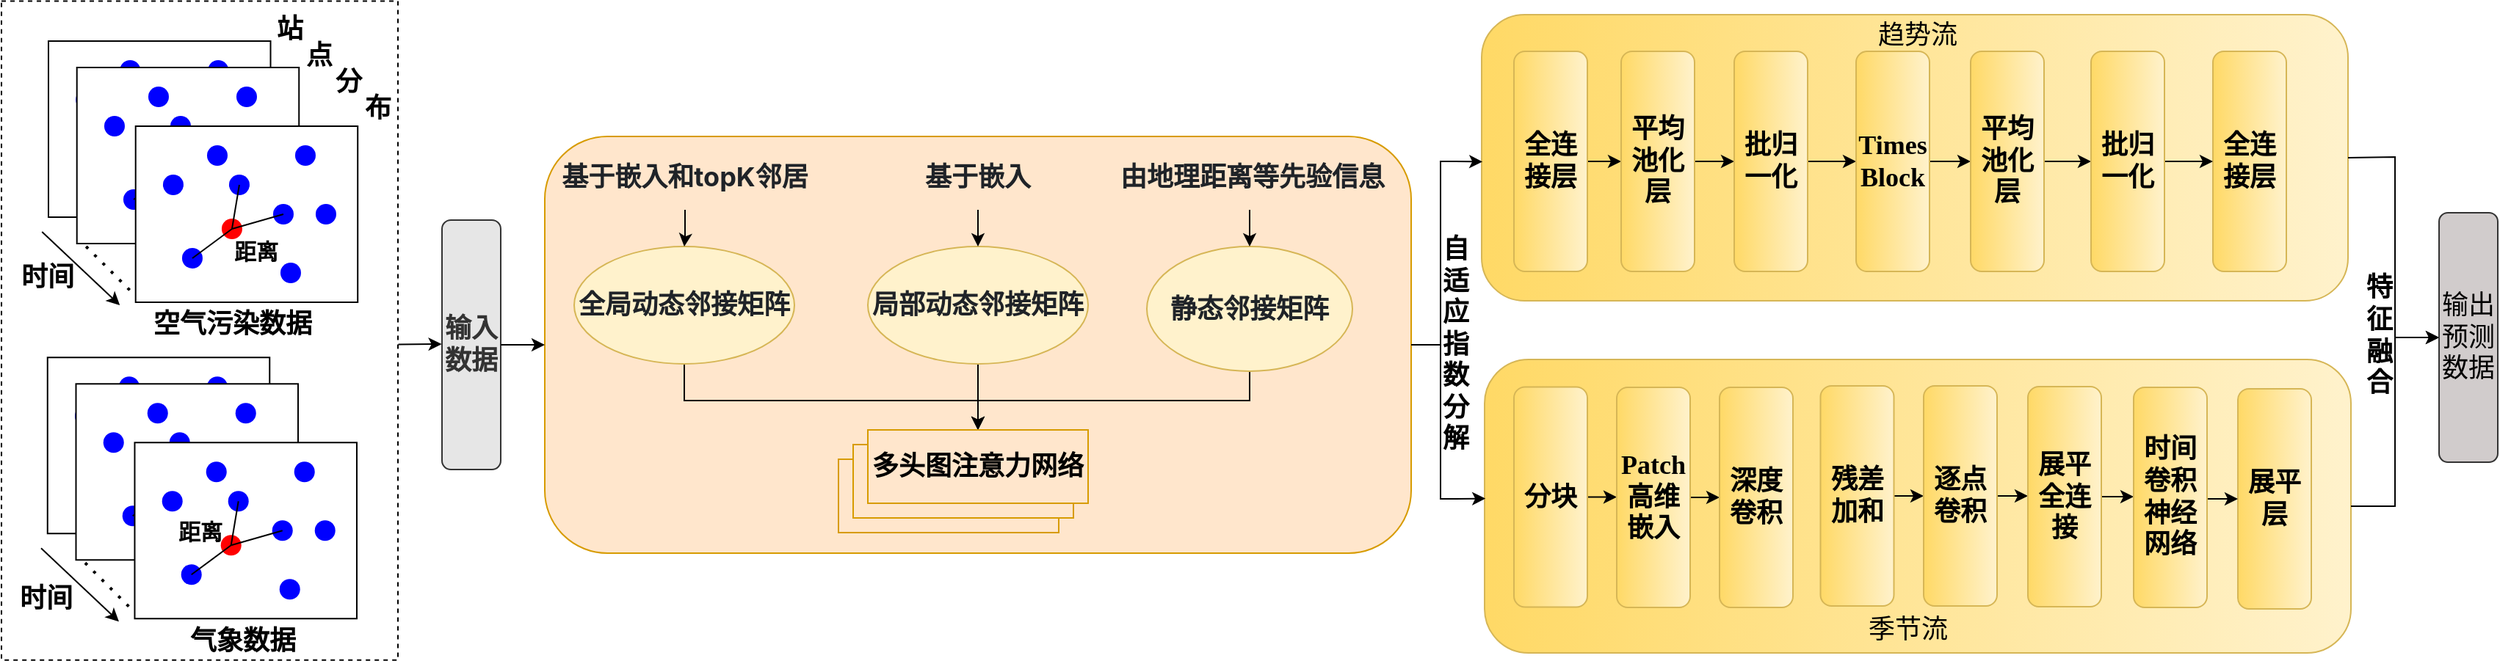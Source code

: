 <mxfile version="28.0.3">
  <diagram name="第 1 页" id="qVhMyJ4GFEuaJN8UUqD1">
    <mxGraphModel dx="1838" dy="1055" grid="1" gridSize="10" guides="1" tooltips="1" connect="1" arrows="1" fold="1" page="1" pageScale="1" pageWidth="827" pageHeight="1169" math="0" shadow="0">
      <root>
        <mxCell id="0" />
        <mxCell id="1" parent="0" />
        <mxCell id="1PzzervLume55XSzth8z-1" value="" style="rounded=0;whiteSpace=wrap;html=1;fillColor=none;dashed=1;" vertex="1" parent="1">
          <mxGeometry x="310" y="150.72" width="270" height="449.1" as="geometry" />
        </mxCell>
        <mxCell id="1PzzervLume55XSzth8z-2" value="" style="rounded=0;whiteSpace=wrap;html=1;" vertex="1" parent="1">
          <mxGeometry x="342" y="178.0" width="151.25" height="120" as="geometry" />
        </mxCell>
        <mxCell id="1PzzervLume55XSzth8z-3" value="" style="shape=waypoint;sketch=0;fillStyle=solid;size=6;pointerEvents=1;points=[];fillColor=none;resizable=0;rotatable=0;perimeter=centerPerimeter;snapToPoint=1;strokeWidth=5;strokeColor=#0000FF;" vertex="1" parent="1">
          <mxGeometry x="357.62" y="208.0" width="20" height="20" as="geometry" />
        </mxCell>
        <mxCell id="1PzzervLume55XSzth8z-4" value="" style="shape=waypoint;sketch=0;fillStyle=solid;size=6;pointerEvents=1;points=[];fillColor=none;resizable=0;rotatable=0;perimeter=centerPerimeter;snapToPoint=1;strokeWidth=5;strokeColor=#0000FF;" vertex="1" parent="1">
          <mxGeometry x="402.62" y="208.0" width="20" height="20" as="geometry" />
        </mxCell>
        <mxCell id="1PzzervLume55XSzth8z-5" value="" style="shape=waypoint;sketch=0;fillStyle=solid;size=6;pointerEvents=1;points=[];fillColor=none;resizable=0;rotatable=0;perimeter=centerPerimeter;snapToPoint=1;strokeWidth=5;strokeColor=#0000FF;" vertex="1" parent="1">
          <mxGeometry x="370.62" y="258" width="20" height="20" as="geometry" />
        </mxCell>
        <mxCell id="1PzzervLume55XSzth8z-6" value="" style="shape=waypoint;sketch=0;fillStyle=solid;size=6;pointerEvents=1;points=[];fillColor=none;resizable=0;rotatable=0;perimeter=centerPerimeter;snapToPoint=1;strokeWidth=5;strokeColor=#0000FF;" vertex="1" parent="1">
          <mxGeometry x="447.62" y="188.0" width="20" height="20" as="geometry" />
        </mxCell>
        <mxCell id="1PzzervLume55XSzth8z-7" value="" style="shape=waypoint;sketch=0;fillStyle=solid;size=6;pointerEvents=1;points=[];fillColor=none;resizable=0;rotatable=0;perimeter=centerPerimeter;snapToPoint=1;strokeWidth=5;strokeColor=#0000FF;" vertex="1" parent="1">
          <mxGeometry x="461.62" y="228.0" width="20" height="20" as="geometry" />
        </mxCell>
        <mxCell id="1PzzervLume55XSzth8z-8" value="" style="shape=waypoint;sketch=0;fillStyle=solid;size=6;pointerEvents=1;points=[];fillColor=none;resizable=0;rotatable=0;perimeter=centerPerimeter;snapToPoint=1;strokeWidth=5;strokeColor=#0000FF;" vertex="1" parent="1">
          <mxGeometry x="437.62" y="268.0" width="20" height="20" as="geometry" />
        </mxCell>
        <mxCell id="1PzzervLume55XSzth8z-9" value="" style="shape=waypoint;sketch=0;fillStyle=solid;size=6;pointerEvents=1;points=[];fillColor=none;resizable=0;rotatable=0;perimeter=centerPerimeter;snapToPoint=1;strokeWidth=5;strokeColor=#0000FF;" vertex="1" parent="1">
          <mxGeometry x="397.62" y="238.0" width="20" height="20" as="geometry" />
        </mxCell>
        <mxCell id="1PzzervLume55XSzth8z-10" value="" style="shape=waypoint;sketch=0;fillStyle=solid;size=6;pointerEvents=1;points=[];fillColor=none;resizable=0;rotatable=0;perimeter=centerPerimeter;snapToPoint=1;strokeWidth=5;strokeColor=#0000FF;" vertex="1" parent="1">
          <mxGeometry x="432.62" y="228.0" width="20" height="20" as="geometry" />
        </mxCell>
        <mxCell id="1PzzervLume55XSzth8z-11" value="" style="shape=waypoint;sketch=0;fillStyle=solid;size=6;pointerEvents=1;points=[];fillColor=none;resizable=0;rotatable=0;perimeter=centerPerimeter;snapToPoint=1;strokeWidth=5;strokeColor=#0000FF;" vertex="1" parent="1">
          <mxGeometry x="387.63" y="188.0" width="20" height="20" as="geometry" />
        </mxCell>
        <mxCell id="1PzzervLume55XSzth8z-12" value="" style="endArrow=none;html=1;rounded=0;" edge="1" parent="1" source="1PzzervLume55XSzth8z-4">
          <mxGeometry width="50" height="50" relative="1" as="geometry">
            <mxPoint x="437.62" y="338.0" as="sourcePoint" />
            <mxPoint x="407.62" y="248.0" as="targetPoint" />
          </mxGeometry>
        </mxCell>
        <mxCell id="1PzzervLume55XSzth8z-13" value="" style="endArrow=none;html=1;rounded=0;exitX=0.687;exitY=0.893;exitDx=0;exitDy=0;exitPerimeter=0;entryX=0.05;entryY=0.767;entryDx=0;entryDy=0;entryPerimeter=0;" edge="1" parent="1" source="1PzzervLume55XSzth8z-9" target="1PzzervLume55XSzth8z-10">
          <mxGeometry width="50" height="50" relative="1" as="geometry">
            <mxPoint x="437.62" y="338.0" as="sourcePoint" />
            <mxPoint x="487.62" y="288.0" as="targetPoint" />
          </mxGeometry>
        </mxCell>
        <mxCell id="1PzzervLume55XSzth8z-14" value="" style="endArrow=none;html=1;rounded=0;entryX=0.27;entryY=0.928;entryDx=0;entryDy=0;entryPerimeter=0;" edge="1" parent="1" source="1PzzervLume55XSzth8z-5" target="1PzzervLume55XSzth8z-9">
          <mxGeometry width="50" height="50" relative="1" as="geometry">
            <mxPoint x="407.62" y="338.0" as="sourcePoint" />
            <mxPoint x="457.62" y="288.0" as="targetPoint" />
          </mxGeometry>
        </mxCell>
        <mxCell id="1PzzervLume55XSzth8z-15" value="" style="rounded=0;whiteSpace=wrap;html=1;" vertex="1" parent="1">
          <mxGeometry x="361.37" y="196.0" width="151.25" height="120" as="geometry" />
        </mxCell>
        <mxCell id="1PzzervLume55XSzth8z-16" value="" style="shape=waypoint;sketch=0;fillStyle=solid;size=6;pointerEvents=1;points=[];fillColor=none;resizable=0;rotatable=0;perimeter=centerPerimeter;snapToPoint=1;strokeWidth=5;strokeColor=#0000FF;" vertex="1" parent="1">
          <mxGeometry x="376.99" y="226.0" width="20" height="20" as="geometry" />
        </mxCell>
        <mxCell id="1PzzervLume55XSzth8z-17" value="" style="shape=waypoint;sketch=0;fillStyle=solid;size=6;pointerEvents=1;points=[];fillColor=none;resizable=0;rotatable=0;perimeter=centerPerimeter;snapToPoint=1;strokeWidth=5;strokeColor=#0000FF;" vertex="1" parent="1">
          <mxGeometry x="421.99" y="226.0" width="20" height="20" as="geometry" />
        </mxCell>
        <mxCell id="1PzzervLume55XSzth8z-18" value="" style="shape=waypoint;sketch=0;fillStyle=solid;size=6;pointerEvents=1;points=[];fillColor=none;resizable=0;rotatable=0;perimeter=centerPerimeter;snapToPoint=1;strokeWidth=5;strokeColor=#0000FF;" vertex="1" parent="1">
          <mxGeometry x="389.99" y="276.0" width="20" height="20" as="geometry" />
        </mxCell>
        <mxCell id="1PzzervLume55XSzth8z-19" value="" style="shape=waypoint;sketch=0;fillStyle=solid;size=6;pointerEvents=1;points=[];fillColor=none;resizable=0;rotatable=0;perimeter=centerPerimeter;snapToPoint=1;strokeWidth=5;strokeColor=#0000FF;" vertex="1" parent="1">
          <mxGeometry x="466.99" y="206.0" width="20" height="20" as="geometry" />
        </mxCell>
        <mxCell id="1PzzervLume55XSzth8z-20" value="" style="shape=waypoint;sketch=0;fillStyle=solid;size=6;pointerEvents=1;points=[];fillColor=none;resizable=0;rotatable=0;perimeter=centerPerimeter;snapToPoint=1;strokeWidth=5;strokeColor=#0000FF;" vertex="1" parent="1">
          <mxGeometry x="480.99" y="246.0" width="20" height="20" as="geometry" />
        </mxCell>
        <mxCell id="1PzzervLume55XSzth8z-21" value="" style="shape=waypoint;sketch=0;fillStyle=solid;size=6;pointerEvents=1;points=[];fillColor=none;resizable=0;rotatable=0;perimeter=centerPerimeter;snapToPoint=1;strokeWidth=5;strokeColor=#0000FF;" vertex="1" parent="1">
          <mxGeometry x="456.99" y="286.0" width="20" height="20" as="geometry" />
        </mxCell>
        <mxCell id="1PzzervLume55XSzth8z-22" value="" style="shape=waypoint;sketch=0;fillStyle=solid;size=6;pointerEvents=1;points=[];fillColor=none;resizable=0;rotatable=0;perimeter=centerPerimeter;snapToPoint=1;strokeWidth=5;strokeColor=#0000FF;" vertex="1" parent="1">
          <mxGeometry x="416.99" y="256" width="20" height="20" as="geometry" />
        </mxCell>
        <mxCell id="1PzzervLume55XSzth8z-23" value="" style="shape=waypoint;sketch=0;fillStyle=solid;size=6;pointerEvents=1;points=[];fillColor=none;resizable=0;rotatable=0;perimeter=centerPerimeter;snapToPoint=1;strokeWidth=5;strokeColor=#0000FF;" vertex="1" parent="1">
          <mxGeometry x="451.99" y="246.0" width="20" height="20" as="geometry" />
        </mxCell>
        <mxCell id="1PzzervLume55XSzth8z-24" value="" style="shape=waypoint;sketch=0;fillStyle=solid;size=6;pointerEvents=1;points=[];fillColor=none;resizable=0;rotatable=0;perimeter=centerPerimeter;snapToPoint=1;strokeWidth=5;strokeColor=#0000FF;" vertex="1" parent="1">
          <mxGeometry x="407" y="206.0" width="20" height="20" as="geometry" />
        </mxCell>
        <mxCell id="1PzzervLume55XSzth8z-25" value="" style="endArrow=none;html=1;rounded=0;" edge="1" parent="1" source="1PzzervLume55XSzth8z-17">
          <mxGeometry width="50" height="50" relative="1" as="geometry">
            <mxPoint x="456.99" y="356.0" as="sourcePoint" />
            <mxPoint x="426.99" y="266.0" as="targetPoint" />
          </mxGeometry>
        </mxCell>
        <mxCell id="1PzzervLume55XSzth8z-26" value="" style="endArrow=none;html=1;rounded=0;exitX=0.687;exitY=0.893;exitDx=0;exitDy=0;exitPerimeter=0;entryX=0.05;entryY=0.767;entryDx=0;entryDy=0;entryPerimeter=0;" edge="1" parent="1" source="1PzzervLume55XSzth8z-22" target="1PzzervLume55XSzth8z-23">
          <mxGeometry width="50" height="50" relative="1" as="geometry">
            <mxPoint x="456.99" y="356.0" as="sourcePoint" />
            <mxPoint x="506.99" y="306.0" as="targetPoint" />
          </mxGeometry>
        </mxCell>
        <mxCell id="1PzzervLume55XSzth8z-27" value="" style="endArrow=none;html=1;rounded=0;entryX=0.27;entryY=0.928;entryDx=0;entryDy=0;entryPerimeter=0;" edge="1" parent="1" source="1PzzervLume55XSzth8z-18" target="1PzzervLume55XSzth8z-22">
          <mxGeometry width="50" height="50" relative="1" as="geometry">
            <mxPoint x="426.99" y="356.0" as="sourcePoint" />
            <mxPoint x="476.99" y="306.0" as="targetPoint" />
          </mxGeometry>
        </mxCell>
        <mxCell id="1PzzervLume55XSzth8z-28" value="" style="rounded=0;whiteSpace=wrap;html=1;" vertex="1" parent="1">
          <mxGeometry x="401.36" y="236.0" width="151.25" height="120" as="geometry" />
        </mxCell>
        <mxCell id="1PzzervLume55XSzth8z-29" value="" style="shape=waypoint;sketch=0;fillStyle=solid;size=6;pointerEvents=1;points=[];fillColor=none;resizable=0;rotatable=0;perimeter=centerPerimeter;snapToPoint=1;strokeWidth=5;strokeColor=#0000FF;" vertex="1" parent="1">
          <mxGeometry x="416.98" y="266.0" width="20" height="20" as="geometry" />
        </mxCell>
        <mxCell id="1PzzervLume55XSzth8z-30" value="" style="shape=waypoint;sketch=0;fillStyle=solid;size=6;pointerEvents=1;points=[];fillColor=none;resizable=0;rotatable=0;perimeter=centerPerimeter;snapToPoint=1;strokeWidth=5;strokeColor=#0000FF;" vertex="1" parent="1">
          <mxGeometry x="461.98" y="266.0" width="20" height="20" as="geometry" />
        </mxCell>
        <mxCell id="1PzzervLume55XSzth8z-31" value="" style="shape=waypoint;sketch=0;fillStyle=solid;size=6;pointerEvents=1;points=[];fillColor=none;resizable=0;rotatable=0;perimeter=centerPerimeter;snapToPoint=1;strokeWidth=5;strokeColor=#0000FF;" vertex="1" parent="1">
          <mxGeometry x="429.98" y="316.0" width="20" height="20" as="geometry" />
        </mxCell>
        <mxCell id="1PzzervLume55XSzth8z-32" value="" style="shape=waypoint;sketch=0;fillStyle=solid;size=6;pointerEvents=1;points=[];fillColor=none;resizable=0;rotatable=0;perimeter=centerPerimeter;snapToPoint=1;strokeWidth=5;strokeColor=#0000FF;" vertex="1" parent="1">
          <mxGeometry x="506.98" y="246.0" width="20" height="20" as="geometry" />
        </mxCell>
        <mxCell id="1PzzervLume55XSzth8z-33" value="" style="shape=waypoint;sketch=0;fillStyle=solid;size=6;pointerEvents=1;points=[];fillColor=none;resizable=0;rotatable=0;perimeter=centerPerimeter;snapToPoint=1;strokeWidth=5;strokeColor=#0000FF;" vertex="1" parent="1">
          <mxGeometry x="520.98" y="286.0" width="20" height="20" as="geometry" />
        </mxCell>
        <mxCell id="1PzzervLume55XSzth8z-34" value="" style="shape=waypoint;sketch=0;fillStyle=solid;size=6;pointerEvents=1;points=[];fillColor=none;resizable=0;rotatable=0;perimeter=centerPerimeter;snapToPoint=1;strokeWidth=5;strokeColor=#0000FF;" vertex="1" parent="1">
          <mxGeometry x="496.98" y="326.0" width="20" height="20" as="geometry" />
        </mxCell>
        <mxCell id="1PzzervLume55XSzth8z-35" value="" style="shape=waypoint;sketch=0;fillStyle=solid;size=6;pointerEvents=1;points=[];fillColor=none;resizable=0;rotatable=0;perimeter=centerPerimeter;snapToPoint=1;strokeWidth=5;strokeColor=#FF0000;" vertex="1" parent="1">
          <mxGeometry x="456.98" y="296.0" width="20" height="20" as="geometry" />
        </mxCell>
        <mxCell id="1PzzervLume55XSzth8z-36" value="" style="shape=waypoint;sketch=0;fillStyle=solid;size=6;pointerEvents=1;points=[];fillColor=none;resizable=0;rotatable=0;perimeter=centerPerimeter;snapToPoint=1;strokeWidth=5;strokeColor=#0000FF;" vertex="1" parent="1">
          <mxGeometry x="491.98" y="286.0" width="20" height="20" as="geometry" />
        </mxCell>
        <mxCell id="1PzzervLume55XSzth8z-37" value="" style="shape=waypoint;sketch=0;fillStyle=solid;size=6;pointerEvents=1;points=[];fillColor=none;resizable=0;rotatable=0;perimeter=centerPerimeter;snapToPoint=1;strokeWidth=5;strokeColor=#0000FF;" vertex="1" parent="1">
          <mxGeometry x="446.99" y="246.0" width="20" height="20" as="geometry" />
        </mxCell>
        <mxCell id="1PzzervLume55XSzth8z-38" value="" style="endArrow=none;html=1;rounded=0;" edge="1" parent="1" source="1PzzervLume55XSzth8z-30">
          <mxGeometry width="50" height="50" relative="1" as="geometry">
            <mxPoint x="496.98" y="396.0" as="sourcePoint" />
            <mxPoint x="466.98" y="306.0" as="targetPoint" />
          </mxGeometry>
        </mxCell>
        <mxCell id="1PzzervLume55XSzth8z-39" value="" style="endArrow=none;html=1;rounded=0;exitX=0.687;exitY=0.893;exitDx=0;exitDy=0;exitPerimeter=0;entryX=0.05;entryY=0.767;entryDx=0;entryDy=0;entryPerimeter=0;" edge="1" parent="1" source="1PzzervLume55XSzth8z-35" target="1PzzervLume55XSzth8z-36">
          <mxGeometry width="50" height="50" relative="1" as="geometry">
            <mxPoint x="496.98" y="396.0" as="sourcePoint" />
            <mxPoint x="546.98" y="346.0" as="targetPoint" />
          </mxGeometry>
        </mxCell>
        <mxCell id="1PzzervLume55XSzth8z-40" value="" style="endArrow=none;html=1;rounded=0;entryX=0.27;entryY=0.928;entryDx=0;entryDy=0;entryPerimeter=0;" edge="1" parent="1" source="1PzzervLume55XSzth8z-31" target="1PzzervLume55XSzth8z-35">
          <mxGeometry width="50" height="50" relative="1" as="geometry">
            <mxPoint x="466.98" y="396.0" as="sourcePoint" />
            <mxPoint x="516.98" y="346.0" as="targetPoint" />
          </mxGeometry>
        </mxCell>
        <mxCell id="1PzzervLume55XSzth8z-41" value="" style="endArrow=classic;html=1;rounded=0;" edge="1" parent="1">
          <mxGeometry width="50" height="50" relative="1" as="geometry">
            <mxPoint x="337.62" y="308.0" as="sourcePoint" />
            <mxPoint x="390.62" y="358.0" as="targetPoint" />
          </mxGeometry>
        </mxCell>
        <mxCell id="1PzzervLume55XSzth8z-42" value="" style="endArrow=none;dashed=1;html=1;dashPattern=1 3;strokeWidth=2;rounded=0;" edge="1" parent="1">
          <mxGeometry width="50" height="50" relative="1" as="geometry">
            <mxPoint x="367.62" y="318.0" as="sourcePoint" />
            <mxPoint x="397.62" y="348.0" as="targetPoint" />
          </mxGeometry>
        </mxCell>
        <mxCell id="1PzzervLume55XSzth8z-43" value="&lt;font style=&quot;font-size: 18px;&quot;&gt;&lt;b&gt;时间&lt;/b&gt;&lt;/font&gt;" style="text;html=1;align=center;verticalAlign=middle;resizable=0;points=[];autosize=1;strokeColor=none;fillColor=none;" vertex="1" parent="1">
          <mxGeometry x="310.62" y="318.72" width="60" height="40" as="geometry" />
        </mxCell>
        <mxCell id="1PzzervLume55XSzth8z-44" value="&lt;font style=&quot;font-size: 15px;&quot;&gt;&lt;b&gt;距离&lt;/b&gt;&lt;/font&gt;" style="text;html=1;align=center;verticalAlign=middle;resizable=0;points=[];autosize=1;strokeColor=none;fillColor=none;" vertex="1" parent="1">
          <mxGeometry x="457.62" y="306.0" width="50" height="30" as="geometry" />
        </mxCell>
        <mxCell id="1PzzervLume55XSzth8z-45" value="&lt;font style=&quot;font-size: 18px;&quot;&gt;&lt;b&gt;空气污染数据&lt;/b&gt;&lt;/font&gt;" style="text;html=1;align=center;verticalAlign=middle;resizable=0;points=[];autosize=1;strokeColor=none;fillColor=none;" vertex="1" parent="1">
          <mxGeometry x="401.98" y="351.0" width="130" height="40" as="geometry" />
        </mxCell>
        <mxCell id="1PzzervLume55XSzth8z-46" value="" style="rounded=0;whiteSpace=wrap;html=1;" vertex="1" parent="1">
          <mxGeometry x="341.38" y="393.63" width="151.25" height="120" as="geometry" />
        </mxCell>
        <mxCell id="1PzzervLume55XSzth8z-47" value="" style="shape=waypoint;sketch=0;fillStyle=solid;size=6;pointerEvents=1;points=[];fillColor=none;resizable=0;rotatable=0;perimeter=centerPerimeter;snapToPoint=1;strokeWidth=5;strokeColor=#0000FF;" vertex="1" parent="1">
          <mxGeometry x="357" y="423.63" width="20" height="20" as="geometry" />
        </mxCell>
        <mxCell id="1PzzervLume55XSzth8z-48" value="" style="shape=waypoint;sketch=0;fillStyle=solid;size=6;pointerEvents=1;points=[];fillColor=none;resizable=0;rotatable=0;perimeter=centerPerimeter;snapToPoint=1;strokeWidth=5;strokeColor=#0000FF;" vertex="1" parent="1">
          <mxGeometry x="402" y="423.63" width="20" height="20" as="geometry" />
        </mxCell>
        <mxCell id="1PzzervLume55XSzth8z-49" value="" style="shape=waypoint;sketch=0;fillStyle=solid;size=6;pointerEvents=1;points=[];fillColor=none;resizable=0;rotatable=0;perimeter=centerPerimeter;snapToPoint=1;strokeWidth=5;strokeColor=#0000FF;" vertex="1" parent="1">
          <mxGeometry x="370" y="473.63" width="20" height="20" as="geometry" />
        </mxCell>
        <mxCell id="1PzzervLume55XSzth8z-50" value="" style="shape=waypoint;sketch=0;fillStyle=solid;size=6;pointerEvents=1;points=[];fillColor=none;resizable=0;rotatable=0;perimeter=centerPerimeter;snapToPoint=1;strokeWidth=5;strokeColor=#0000FF;" vertex="1" parent="1">
          <mxGeometry x="447" y="403.63" width="20" height="20" as="geometry" />
        </mxCell>
        <mxCell id="1PzzervLume55XSzth8z-51" value="" style="shape=waypoint;sketch=0;fillStyle=solid;size=6;pointerEvents=1;points=[];fillColor=none;resizable=0;rotatable=0;perimeter=centerPerimeter;snapToPoint=1;strokeWidth=5;strokeColor=#0000FF;" vertex="1" parent="1">
          <mxGeometry x="461" y="443.63" width="20" height="20" as="geometry" />
        </mxCell>
        <mxCell id="1PzzervLume55XSzth8z-52" value="" style="shape=waypoint;sketch=0;fillStyle=solid;size=6;pointerEvents=1;points=[];fillColor=none;resizable=0;rotatable=0;perimeter=centerPerimeter;snapToPoint=1;strokeWidth=5;strokeColor=#0000FF;" vertex="1" parent="1">
          <mxGeometry x="437" y="483.63" width="20" height="20" as="geometry" />
        </mxCell>
        <mxCell id="1PzzervLume55XSzth8z-53" value="" style="shape=waypoint;sketch=0;fillStyle=solid;size=6;pointerEvents=1;points=[];fillColor=none;resizable=0;rotatable=0;perimeter=centerPerimeter;snapToPoint=1;strokeWidth=5;strokeColor=#0000FF;" vertex="1" parent="1">
          <mxGeometry x="397" y="453.63" width="20" height="20" as="geometry" />
        </mxCell>
        <mxCell id="1PzzervLume55XSzth8z-54" value="" style="shape=waypoint;sketch=0;fillStyle=solid;size=6;pointerEvents=1;points=[];fillColor=none;resizable=0;rotatable=0;perimeter=centerPerimeter;snapToPoint=1;strokeWidth=5;strokeColor=#0000FF;" vertex="1" parent="1">
          <mxGeometry x="432" y="443.63" width="20" height="20" as="geometry" />
        </mxCell>
        <mxCell id="1PzzervLume55XSzth8z-55" value="" style="shape=waypoint;sketch=0;fillStyle=solid;size=6;pointerEvents=1;points=[];fillColor=none;resizable=0;rotatable=0;perimeter=centerPerimeter;snapToPoint=1;strokeWidth=5;strokeColor=#0000FF;" vertex="1" parent="1">
          <mxGeometry x="387.01" y="403.63" width="20" height="20" as="geometry" />
        </mxCell>
        <mxCell id="1PzzervLume55XSzth8z-56" value="" style="endArrow=none;html=1;rounded=0;" edge="1" parent="1" source="1PzzervLume55XSzth8z-48">
          <mxGeometry width="50" height="50" relative="1" as="geometry">
            <mxPoint x="437" y="553.63" as="sourcePoint" />
            <mxPoint x="407" y="463.63" as="targetPoint" />
          </mxGeometry>
        </mxCell>
        <mxCell id="1PzzervLume55XSzth8z-57" value="" style="endArrow=none;html=1;rounded=0;exitX=0.687;exitY=0.893;exitDx=0;exitDy=0;exitPerimeter=0;entryX=0.05;entryY=0.767;entryDx=0;entryDy=0;entryPerimeter=0;" edge="1" parent="1" source="1PzzervLume55XSzth8z-53" target="1PzzervLume55XSzth8z-54">
          <mxGeometry width="50" height="50" relative="1" as="geometry">
            <mxPoint x="437" y="553.63" as="sourcePoint" />
            <mxPoint x="487" y="503.63" as="targetPoint" />
          </mxGeometry>
        </mxCell>
        <mxCell id="1PzzervLume55XSzth8z-58" value="" style="endArrow=none;html=1;rounded=0;entryX=0.27;entryY=0.928;entryDx=0;entryDy=0;entryPerimeter=0;" edge="1" parent="1" source="1PzzervLume55XSzth8z-49" target="1PzzervLume55XSzth8z-53">
          <mxGeometry width="50" height="50" relative="1" as="geometry">
            <mxPoint x="407" y="553.63" as="sourcePoint" />
            <mxPoint x="457" y="503.63" as="targetPoint" />
          </mxGeometry>
        </mxCell>
        <mxCell id="1PzzervLume55XSzth8z-59" value="" style="rounded=0;whiteSpace=wrap;html=1;" vertex="1" parent="1">
          <mxGeometry x="360.75" y="411.63" width="151.25" height="120" as="geometry" />
        </mxCell>
        <mxCell id="1PzzervLume55XSzth8z-60" value="" style="shape=waypoint;sketch=0;fillStyle=solid;size=6;pointerEvents=1;points=[];fillColor=none;resizable=0;rotatable=0;perimeter=centerPerimeter;snapToPoint=1;strokeWidth=5;strokeColor=#0000FF;" vertex="1" parent="1">
          <mxGeometry x="376.37" y="441.63" width="20" height="20" as="geometry" />
        </mxCell>
        <mxCell id="1PzzervLume55XSzth8z-61" value="" style="shape=waypoint;sketch=0;fillStyle=solid;size=6;pointerEvents=1;points=[];fillColor=none;resizable=0;rotatable=0;perimeter=centerPerimeter;snapToPoint=1;strokeWidth=5;strokeColor=#0000FF;" vertex="1" parent="1">
          <mxGeometry x="421.37" y="441.63" width="20" height="20" as="geometry" />
        </mxCell>
        <mxCell id="1PzzervLume55XSzth8z-62" value="" style="shape=waypoint;sketch=0;fillStyle=solid;size=6;pointerEvents=1;points=[];fillColor=none;resizable=0;rotatable=0;perimeter=centerPerimeter;snapToPoint=1;strokeWidth=5;strokeColor=#0000FF;" vertex="1" parent="1">
          <mxGeometry x="389.37" y="491.63" width="20" height="20" as="geometry" />
        </mxCell>
        <mxCell id="1PzzervLume55XSzth8z-63" value="" style="shape=waypoint;sketch=0;fillStyle=solid;size=6;pointerEvents=1;points=[];fillColor=none;resizable=0;rotatable=0;perimeter=centerPerimeter;snapToPoint=1;strokeWidth=5;strokeColor=#0000FF;" vertex="1" parent="1">
          <mxGeometry x="466.37" y="421.63" width="20" height="20" as="geometry" />
        </mxCell>
        <mxCell id="1PzzervLume55XSzth8z-64" value="" style="shape=waypoint;sketch=0;fillStyle=solid;size=6;pointerEvents=1;points=[];fillColor=none;resizable=0;rotatable=0;perimeter=centerPerimeter;snapToPoint=1;strokeWidth=5;strokeColor=#0000FF;" vertex="1" parent="1">
          <mxGeometry x="480.37" y="461.63" width="20" height="20" as="geometry" />
        </mxCell>
        <mxCell id="1PzzervLume55XSzth8z-65" value="" style="shape=waypoint;sketch=0;fillStyle=solid;size=6;pointerEvents=1;points=[];fillColor=none;resizable=0;rotatable=0;perimeter=centerPerimeter;snapToPoint=1;strokeWidth=5;strokeColor=#0000FF;" vertex="1" parent="1">
          <mxGeometry x="456.37" y="501.63" width="20" height="20" as="geometry" />
        </mxCell>
        <mxCell id="1PzzervLume55XSzth8z-66" value="" style="shape=waypoint;sketch=0;fillStyle=solid;size=6;pointerEvents=1;points=[];fillColor=none;resizable=0;rotatable=0;perimeter=centerPerimeter;snapToPoint=1;strokeWidth=5;strokeColor=#0000FF;" vertex="1" parent="1">
          <mxGeometry x="416.37" y="471.63" width="20" height="20" as="geometry" />
        </mxCell>
        <mxCell id="1PzzervLume55XSzth8z-67" value="" style="shape=waypoint;sketch=0;fillStyle=solid;size=6;pointerEvents=1;points=[];fillColor=none;resizable=0;rotatable=0;perimeter=centerPerimeter;snapToPoint=1;strokeWidth=5;strokeColor=#0000FF;" vertex="1" parent="1">
          <mxGeometry x="451.37" y="461.63" width="20" height="20" as="geometry" />
        </mxCell>
        <mxCell id="1PzzervLume55XSzth8z-68" value="" style="shape=waypoint;sketch=0;fillStyle=solid;size=6;pointerEvents=1;points=[];fillColor=none;resizable=0;rotatable=0;perimeter=centerPerimeter;snapToPoint=1;strokeWidth=5;strokeColor=#0000FF;" vertex="1" parent="1">
          <mxGeometry x="406.38" y="421.63" width="20" height="20" as="geometry" />
        </mxCell>
        <mxCell id="1PzzervLume55XSzth8z-69" value="" style="endArrow=none;html=1;rounded=0;" edge="1" parent="1" source="1PzzervLume55XSzth8z-61">
          <mxGeometry width="50" height="50" relative="1" as="geometry">
            <mxPoint x="456.37" y="571.63" as="sourcePoint" />
            <mxPoint x="426.37" y="481.63" as="targetPoint" />
          </mxGeometry>
        </mxCell>
        <mxCell id="1PzzervLume55XSzth8z-70" value="" style="endArrow=none;html=1;rounded=0;exitX=0.687;exitY=0.893;exitDx=0;exitDy=0;exitPerimeter=0;entryX=0.05;entryY=0.767;entryDx=0;entryDy=0;entryPerimeter=0;" edge="1" parent="1" source="1PzzervLume55XSzth8z-66" target="1PzzervLume55XSzth8z-67">
          <mxGeometry width="50" height="50" relative="1" as="geometry">
            <mxPoint x="456.37" y="571.63" as="sourcePoint" />
            <mxPoint x="506.37" y="521.63" as="targetPoint" />
          </mxGeometry>
        </mxCell>
        <mxCell id="1PzzervLume55XSzth8z-71" value="" style="endArrow=none;html=1;rounded=0;entryX=0.27;entryY=0.928;entryDx=0;entryDy=0;entryPerimeter=0;" edge="1" parent="1" source="1PzzervLume55XSzth8z-62" target="1PzzervLume55XSzth8z-66">
          <mxGeometry width="50" height="50" relative="1" as="geometry">
            <mxPoint x="426.37" y="571.63" as="sourcePoint" />
            <mxPoint x="476.37" y="521.63" as="targetPoint" />
          </mxGeometry>
        </mxCell>
        <mxCell id="1PzzervLume55XSzth8z-72" value="" style="rounded=0;whiteSpace=wrap;html=1;" vertex="1" parent="1">
          <mxGeometry x="400.74" y="451.63" width="151.25" height="120" as="geometry" />
        </mxCell>
        <mxCell id="1PzzervLume55XSzth8z-73" value="" style="shape=waypoint;sketch=0;fillStyle=solid;size=6;pointerEvents=1;points=[];fillColor=none;resizable=0;rotatable=0;perimeter=centerPerimeter;snapToPoint=1;strokeWidth=5;strokeColor=#0000FF;" vertex="1" parent="1">
          <mxGeometry x="416.36" y="481.63" width="20" height="20" as="geometry" />
        </mxCell>
        <mxCell id="1PzzervLume55XSzth8z-74" value="" style="shape=waypoint;sketch=0;fillStyle=solid;size=6;pointerEvents=1;points=[];fillColor=none;resizable=0;rotatable=0;perimeter=centerPerimeter;snapToPoint=1;strokeWidth=5;strokeColor=#0000FF;" vertex="1" parent="1">
          <mxGeometry x="461.36" y="481.63" width="20" height="20" as="geometry" />
        </mxCell>
        <mxCell id="1PzzervLume55XSzth8z-75" value="" style="shape=waypoint;sketch=0;fillStyle=solid;size=6;pointerEvents=1;points=[];fillColor=none;resizable=0;rotatable=0;perimeter=centerPerimeter;snapToPoint=1;strokeWidth=5;strokeColor=#0000FF;" vertex="1" parent="1">
          <mxGeometry x="429.36" y="531.63" width="20" height="20" as="geometry" />
        </mxCell>
        <mxCell id="1PzzervLume55XSzth8z-76" value="" style="shape=waypoint;sketch=0;fillStyle=solid;size=6;pointerEvents=1;points=[];fillColor=none;resizable=0;rotatable=0;perimeter=centerPerimeter;snapToPoint=1;strokeWidth=5;strokeColor=#0000FF;" vertex="1" parent="1">
          <mxGeometry x="506.36" y="461.63" width="20" height="20" as="geometry" />
        </mxCell>
        <mxCell id="1PzzervLume55XSzth8z-77" value="" style="shape=waypoint;sketch=0;fillStyle=solid;size=6;pointerEvents=1;points=[];fillColor=none;resizable=0;rotatable=0;perimeter=centerPerimeter;snapToPoint=1;strokeWidth=5;strokeColor=#0000FF;" vertex="1" parent="1">
          <mxGeometry x="520.36" y="501.63" width="20" height="20" as="geometry" />
        </mxCell>
        <mxCell id="1PzzervLume55XSzth8z-78" value="" style="shape=waypoint;sketch=0;fillStyle=solid;size=6;pointerEvents=1;points=[];fillColor=none;resizable=0;rotatable=0;perimeter=centerPerimeter;snapToPoint=1;strokeWidth=5;strokeColor=#0000FF;" vertex="1" parent="1">
          <mxGeometry x="496.36" y="541.63" width="20" height="20" as="geometry" />
        </mxCell>
        <mxCell id="1PzzervLume55XSzth8z-79" value="" style="shape=waypoint;sketch=0;fillStyle=solid;size=6;pointerEvents=1;points=[];fillColor=none;resizable=0;rotatable=0;perimeter=centerPerimeter;snapToPoint=1;strokeWidth=5;strokeColor=#FF0000;" vertex="1" parent="1">
          <mxGeometry x="456.36" y="511.63" width="20" height="20" as="geometry" />
        </mxCell>
        <mxCell id="1PzzervLume55XSzth8z-80" value="" style="shape=waypoint;sketch=0;fillStyle=solid;size=6;pointerEvents=1;points=[];fillColor=none;resizable=0;rotatable=0;perimeter=centerPerimeter;snapToPoint=1;strokeWidth=5;strokeColor=#0000FF;" vertex="1" parent="1">
          <mxGeometry x="491.36" y="501.63" width="20" height="20" as="geometry" />
        </mxCell>
        <mxCell id="1PzzervLume55XSzth8z-81" value="" style="shape=waypoint;sketch=0;fillStyle=solid;size=6;pointerEvents=1;points=[];fillColor=none;resizable=0;rotatable=0;perimeter=centerPerimeter;snapToPoint=1;strokeWidth=5;strokeColor=#0000FF;" vertex="1" parent="1">
          <mxGeometry x="446.37" y="461.63" width="20" height="20" as="geometry" />
        </mxCell>
        <mxCell id="1PzzervLume55XSzth8z-82" value="" style="endArrow=none;html=1;rounded=0;" edge="1" parent="1" source="1PzzervLume55XSzth8z-74">
          <mxGeometry width="50" height="50" relative="1" as="geometry">
            <mxPoint x="496.36" y="611.63" as="sourcePoint" />
            <mxPoint x="466.36" y="521.63" as="targetPoint" />
          </mxGeometry>
        </mxCell>
        <mxCell id="1PzzervLume55XSzth8z-83" value="" style="endArrow=none;html=1;rounded=0;exitX=0.687;exitY=0.893;exitDx=0;exitDy=0;exitPerimeter=0;entryX=0.05;entryY=0.767;entryDx=0;entryDy=0;entryPerimeter=0;" edge="1" parent="1" source="1PzzervLume55XSzth8z-79" target="1PzzervLume55XSzth8z-80">
          <mxGeometry width="50" height="50" relative="1" as="geometry">
            <mxPoint x="496.36" y="611.63" as="sourcePoint" />
            <mxPoint x="546.36" y="561.63" as="targetPoint" />
          </mxGeometry>
        </mxCell>
        <mxCell id="1PzzervLume55XSzth8z-84" value="" style="endArrow=none;html=1;rounded=0;entryX=0.27;entryY=0.928;entryDx=0;entryDy=0;entryPerimeter=0;" edge="1" parent="1" source="1PzzervLume55XSzth8z-75" target="1PzzervLume55XSzth8z-79">
          <mxGeometry width="50" height="50" relative="1" as="geometry">
            <mxPoint x="466.36" y="611.63" as="sourcePoint" />
            <mxPoint x="516.36" y="561.63" as="targetPoint" />
          </mxGeometry>
        </mxCell>
        <mxCell id="1PzzervLume55XSzth8z-85" value="" style="endArrow=classic;html=1;rounded=0;" edge="1" parent="1">
          <mxGeometry width="50" height="50" relative="1" as="geometry">
            <mxPoint x="337" y="523.63" as="sourcePoint" />
            <mxPoint x="390" y="573.63" as="targetPoint" />
          </mxGeometry>
        </mxCell>
        <mxCell id="1PzzervLume55XSzth8z-86" value="" style="endArrow=none;dashed=1;html=1;dashPattern=1 3;strokeWidth=2;rounded=0;" edge="1" parent="1">
          <mxGeometry width="50" height="50" relative="1" as="geometry">
            <mxPoint x="367" y="533.63" as="sourcePoint" />
            <mxPoint x="397" y="563.63" as="targetPoint" />
          </mxGeometry>
        </mxCell>
        <mxCell id="1PzzervLume55XSzth8z-87" value="&lt;font style=&quot;font-size: 18px;&quot;&gt;&lt;b&gt;时间&lt;/b&gt;&lt;/font&gt;" style="text;html=1;align=center;verticalAlign=middle;resizable=0;points=[];autosize=1;strokeColor=none;fillColor=none;" vertex="1" parent="1">
          <mxGeometry x="310" y="537.63" width="60" height="40" as="geometry" />
        </mxCell>
        <mxCell id="1PzzervLume55XSzth8z-88" value="&lt;font style=&quot;font-size: 15px;&quot;&gt;&lt;b&gt;距离&lt;/b&gt;&lt;/font&gt;" style="text;html=1;align=center;verticalAlign=middle;resizable=0;points=[];autosize=1;strokeColor=none;fillColor=none;" vertex="1" parent="1">
          <mxGeometry x="420" y="496.63" width="50" height="30" as="geometry" />
        </mxCell>
        <mxCell id="1PzzervLume55XSzth8z-89" value="&lt;font style=&quot;font-size: 18px;&quot;&gt;&lt;b&gt;气象数据&lt;/b&gt;&lt;/font&gt;" style="text;html=1;align=center;verticalAlign=middle;resizable=0;points=[];autosize=1;strokeColor=none;fillColor=none;" vertex="1" parent="1">
          <mxGeometry x="424.36" y="566.63" width="100" height="40" as="geometry" />
        </mxCell>
        <mxCell id="1PzzervLume55XSzth8z-90" value="&lt;font style=&quot;font-size: 18px;&quot;&gt;&lt;b&gt;输入数据&lt;/b&gt;&lt;/font&gt;" style="rounded=1;whiteSpace=wrap;html=1;fillColor=#E6E6E6;fontColor=#333333;strokeColor=#333333;direction=south;" vertex="1" parent="1">
          <mxGeometry x="610.0" y="300" width="40" height="170" as="geometry" />
        </mxCell>
        <mxCell id="1PzzervLume55XSzth8z-91" value="&#xa;&lt;span style=&quot;color: rgb(31, 35, 40); font-family: -apple-system, BlinkMacSystemFont, &amp;quot;Segoe UI&amp;quot;, &amp;quot;Noto Sans&amp;quot;, Helvetica, Arial, sans-serif, &amp;quot;Apple Color Emoji&amp;quot;, &amp;quot;Segoe UI Emoji&amp;quot;; font-size: 16px; font-style: normal; font-variant-ligatures: normal; font-variant-caps: normal; font-weight: 400; letter-spacing: normal; orphans: 2; text-align: left; text-indent: 0px; text-transform: none; widows: 2; word-spacing: 0px; -webkit-text-stroke-width: 0px; white-space: normal; background-color: rgb(255, 255, 255); text-decoration-thickness: initial; text-decoration-style: initial; text-decoration-color: initial; display: inline !important; float: none;&quot;&gt;基于嵌入&lt;/span&gt;&#xa;&#xa;" style="rounded=1;whiteSpace=wrap;html=1;fillColor=#ffe6cc;strokeColor=#d79b00;" vertex="1" parent="1">
          <mxGeometry x="680" y="243" width="590" height="284" as="geometry" />
        </mxCell>
        <mxCell id="1PzzervLume55XSzth8z-92" value="" style="edgeStyle=orthogonalEdgeStyle;rounded=0;orthogonalLoop=1;jettySize=auto;html=1;" edge="1" parent="1" source="1PzzervLume55XSzth8z-93" target="1PzzervLume55XSzth8z-106">
          <mxGeometry relative="1" as="geometry">
            <mxPoint x="810" y="433" as="targetPoint" />
            <Array as="points">
              <mxPoint x="775" y="423" />
              <mxPoint x="975" y="423" />
            </Array>
          </mxGeometry>
        </mxCell>
        <mxCell id="1PzzervLume55XSzth8z-93" value="&lt;span style=&quot;color: rgb(31, 35, 40); font-family: -apple-system, BlinkMacSystemFont, &amp;quot;Segoe UI&amp;quot;, &amp;quot;Noto Sans&amp;quot;, Helvetica, Arial, sans-serif, &amp;quot;Apple Color Emoji&amp;quot;, &amp;quot;Segoe UI Emoji&amp;quot;; text-align: left;&quot;&gt;&lt;b&gt;全局动态邻接矩阵&lt;/b&gt;&lt;/span&gt;" style="ellipse;whiteSpace=wrap;html=1;fontSize=18;fillColor=#fff2cc;strokeColor=#d6b656;labelBackgroundColor=none;" vertex="1" parent="1">
          <mxGeometry x="700" y="318" width="150" height="80" as="geometry" />
        </mxCell>
        <mxCell id="1PzzervLume55XSzth8z-94" value="" style="edgeStyle=orthogonalEdgeStyle;rounded=0;orthogonalLoop=1;jettySize=auto;html=1;" edge="1" parent="1" source="1PzzervLume55XSzth8z-95" target="1PzzervLume55XSzth8z-106">
          <mxGeometry relative="1" as="geometry" />
        </mxCell>
        <mxCell id="1PzzervLume55XSzth8z-95" value="&lt;span style=&quot;color: rgb(31, 35, 40); text-align: left;&quot;&gt;&lt;font face=&quot;Helvetica&quot;&gt;&lt;b&gt;局部动态邻接矩阵&lt;/b&gt;&lt;/font&gt;&lt;/span&gt;" style="ellipse;whiteSpace=wrap;html=1;fontSize=18;fillColor=#fff2cc;strokeColor=#d6b656;labelBackgroundColor=none;" vertex="1" parent="1">
          <mxGeometry x="900" y="318" width="150" height="80" as="geometry" />
        </mxCell>
        <mxCell id="1PzzervLume55XSzth8z-96" style="edgeStyle=orthogonalEdgeStyle;rounded=0;orthogonalLoop=1;jettySize=auto;html=1;entryX=0.5;entryY=0;entryDx=0;entryDy=0;" edge="1" parent="1" source="1PzzervLume55XSzth8z-97" target="1PzzervLume55XSzth8z-106">
          <mxGeometry relative="1" as="geometry">
            <Array as="points">
              <mxPoint x="1160" y="423" />
              <mxPoint x="975" y="423" />
            </Array>
          </mxGeometry>
        </mxCell>
        <mxCell id="1PzzervLume55XSzth8z-97" value="&lt;span style=&quot;color: rgb(31, 35, 40); font-family: -apple-system, BlinkMacSystemFont, &amp;quot;Segoe UI&amp;quot;, &amp;quot;Noto Sans&amp;quot;, Helvetica, Arial, sans-serif, &amp;quot;Apple Color Emoji&amp;quot;, &amp;quot;Segoe UI Emoji&amp;quot;; text-align: left;&quot;&gt;&lt;b&gt;静态邻接矩阵&lt;/b&gt;&lt;/span&gt;" style="ellipse;whiteSpace=wrap;html=1;fontSize=18;fillColor=#fff2cc;strokeColor=#d6b656;labelBackgroundColor=none;" vertex="1" parent="1">
          <mxGeometry x="1090" y="318" width="140" height="85" as="geometry" />
        </mxCell>
        <mxCell id="1PzzervLume55XSzth8z-98" value="" style="edgeStyle=orthogonalEdgeStyle;rounded=0;orthogonalLoop=1;jettySize=auto;html=1;" edge="1" parent="1" source="1PzzervLume55XSzth8z-99" target="1PzzervLume55XSzth8z-93">
          <mxGeometry relative="1" as="geometry" />
        </mxCell>
        <mxCell id="1PzzervLume55XSzth8z-99" value="&lt;span style=&quot;color: rgb(31, 35, 40); font-family: -apple-system, BlinkMacSystemFont, &amp;quot;Segoe UI&amp;quot;, &amp;quot;Noto Sans&amp;quot;, Helvetica, Arial, sans-serif, &amp;quot;Apple Color Emoji&amp;quot;, &amp;quot;Segoe UI Emoji&amp;quot;; font-style: normal; font-variant-ligatures: normal; font-variant-caps: normal; letter-spacing: normal; orphans: 2; text-indent: 0px; text-transform: none; widows: 2; word-spacing: 0px; -webkit-text-stroke-width: 0px; white-space: normal; text-decoration-thickness: initial; text-decoration-style: initial; text-decoration-color: initial; float: none; display: inline !important;&quot;&gt;&lt;b&gt;基于嵌入和topK邻居&lt;/b&gt;&lt;/span&gt;" style="text;whiteSpace=wrap;html=1;align=center;fontSize=18;labelBackgroundColor=none;" vertex="1" parent="1">
          <mxGeometry x="685" y="253" width="181" height="40" as="geometry" />
        </mxCell>
        <mxCell id="1PzzervLume55XSzth8z-100" value="" style="edgeStyle=orthogonalEdgeStyle;rounded=0;orthogonalLoop=1;jettySize=auto;html=1;" edge="1" parent="1" source="1PzzervLume55XSzth8z-101" target="1PzzervLume55XSzth8z-95">
          <mxGeometry relative="1" as="geometry">
            <Array as="points">
              <mxPoint x="975" y="303" />
              <mxPoint x="975" y="303" />
            </Array>
          </mxGeometry>
        </mxCell>
        <mxCell id="1PzzervLume55XSzth8z-101" value="&lt;span style=&quot;color: rgb(31, 35, 40); font-family: -apple-system, BlinkMacSystemFont, &amp;quot;Segoe UI&amp;quot;, &amp;quot;Noto Sans&amp;quot;, Helvetica, Arial, sans-serif, &amp;quot;Apple Color Emoji&amp;quot;, &amp;quot;Segoe UI Emoji&amp;quot;; font-style: normal; font-variant-ligatures: normal; font-variant-caps: normal; letter-spacing: normal; orphans: 2; text-indent: 0px; text-transform: none; widows: 2; word-spacing: 0px; -webkit-text-stroke-width: 0px; white-space: normal; text-decoration-thickness: initial; text-decoration-style: initial; text-decoration-color: initial; float: none; display: inline !important;&quot;&gt;&lt;font style=&quot;font-size: 18px;&quot;&gt;&lt;b&gt;基于嵌入&lt;/b&gt;&lt;/font&gt;&lt;/span&gt;" style="text;whiteSpace=wrap;html=1;align=center;labelBackgroundColor=none;" vertex="1" parent="1">
          <mxGeometry x="925" y="253" width="100" height="40" as="geometry" />
        </mxCell>
        <mxCell id="1PzzervLume55XSzth8z-102" value="" style="edgeStyle=orthogonalEdgeStyle;rounded=0;orthogonalLoop=1;jettySize=auto;html=1;" edge="1" parent="1" source="1PzzervLume55XSzth8z-103" target="1PzzervLume55XSzth8z-97">
          <mxGeometry relative="1" as="geometry">
            <Array as="points">
              <mxPoint x="1160" y="303" />
              <mxPoint x="1160" y="303" />
            </Array>
          </mxGeometry>
        </mxCell>
        <mxCell id="1PzzervLume55XSzth8z-103" value="&lt;span style=&quot;color: rgb(31, 35, 40); font-family: -apple-system, BlinkMacSystemFont, &amp;quot;Segoe UI&amp;quot;, &amp;quot;Noto Sans&amp;quot;, Helvetica, Arial, sans-serif, &amp;quot;Apple Color Emoji&amp;quot;, &amp;quot;Segoe UI Emoji&amp;quot;; font-style: normal; font-variant-ligatures: normal; font-variant-caps: normal; letter-spacing: normal; orphans: 2; text-align: left; text-indent: 0px; text-transform: none; widows: 2; word-spacing: 0px; -webkit-text-stroke-width: 0px; white-space: normal; text-decoration-thickness: initial; text-decoration-style: initial; text-decoration-color: initial; float: none; display: inline !important;&quot;&gt;&lt;b&gt;由地理距离等先验信息&lt;/b&gt;&lt;/span&gt;" style="text;whiteSpace=wrap;html=1;fontSize=18;labelBackgroundColor=none;" vertex="1" parent="1">
          <mxGeometry x="1070" y="253" width="190" height="40" as="geometry" />
        </mxCell>
        <mxCell id="1PzzervLume55XSzth8z-104" value="" style="rounded=0;whiteSpace=wrap;html=1;shadow=0;fillColor=#ffe6cc;strokeColor=#d79b00;" vertex="1" parent="1">
          <mxGeometry x="880" y="463" width="150" height="50" as="geometry" />
        </mxCell>
        <mxCell id="1PzzervLume55XSzth8z-105" value="" style="rounded=0;whiteSpace=wrap;html=1;shadow=0;fillColor=#ffe6cc;strokeColor=#d79b00;" vertex="1" parent="1">
          <mxGeometry x="890" y="453" width="150" height="50" as="geometry" />
        </mxCell>
        <mxCell id="1PzzervLume55XSzth8z-106" value="&lt;font style=&quot;font-size: 18px;&quot;&gt;&lt;b&gt;多头图注意力网络&lt;/b&gt;&lt;/font&gt;" style="rounded=0;whiteSpace=wrap;html=1;fillColor=#ffe6cc;strokeColor=#d79b00;" vertex="1" parent="1">
          <mxGeometry x="900" y="443" width="150" height="50" as="geometry" />
        </mxCell>
        <mxCell id="1PzzervLume55XSzth8z-107" value="" style="rounded=1;whiteSpace=wrap;html=1;fillColor=#fff2cc;gradientColor=#ffd966;strokeColor=#d6b656;direction=south;" vertex="1" parent="1">
          <mxGeometry x="1320" y="395" width="590" height="200" as="geometry" />
        </mxCell>
        <mxCell id="1PzzervLume55XSzth8z-108" style="edgeStyle=orthogonalEdgeStyle;rounded=0;orthogonalLoop=1;jettySize=auto;html=1;exitX=0.5;exitY=0;exitDx=0;exitDy=0;entryX=0.5;entryY=1;entryDx=0;entryDy=0;" edge="1" parent="1" source="1PzzervLume55XSzth8z-109" target="1PzzervLume55XSzth8z-111">
          <mxGeometry relative="1" as="geometry" />
        </mxCell>
        <mxCell id="1PzzervLume55XSzth8z-109" value="&lt;font face=&quot;宋体&quot;&gt;&lt;b&gt;分块&lt;/b&gt;&lt;/font&gt;" style="rounded=1;whiteSpace=wrap;html=1;fillColor=#fff2cc;strokeColor=#d6b656;gradientColor=#ffd966;fontSize=18;direction=south;" vertex="1" parent="1">
          <mxGeometry x="1340" y="413.75" width="50" height="150" as="geometry" />
        </mxCell>
        <mxCell id="1PzzervLume55XSzth8z-110" style="edgeStyle=orthogonalEdgeStyle;rounded=0;orthogonalLoop=1;jettySize=auto;html=1;exitX=0.5;exitY=0;exitDx=0;exitDy=0;entryX=0.5;entryY=1;entryDx=0;entryDy=0;" edge="1" parent="1" source="1PzzervLume55XSzth8z-111" target="1PzzervLume55XSzth8z-112">
          <mxGeometry relative="1" as="geometry" />
        </mxCell>
        <mxCell id="1PzzervLume55XSzth8z-111" value="&lt;span style=&quot;font-family: 宋体;&quot;&gt;&lt;font&gt;&lt;b&gt;Patch高维嵌入&lt;/b&gt;&lt;/font&gt;&lt;/span&gt;" style="whiteSpace=wrap;html=1;rounded=1;fillColor=#fff2cc;gradientColor=#ffd966;strokeColor=#d6b656;fontSize=18;direction=south;" vertex="1" parent="1">
          <mxGeometry x="1410" y="414" width="50" height="150" as="geometry" />
        </mxCell>
        <mxCell id="1PzzervLume55XSzth8z-112" value="&lt;font face=&quot;宋体&quot;&gt;&lt;b&gt;深度卷积&lt;/b&gt;&lt;/font&gt;" style="rounded=1;whiteSpace=wrap;html=1;fillColor=#fff2cc;strokeColor=#d6b656;gradientColor=#ffd966;fontSize=18;direction=south;" vertex="1" parent="1">
          <mxGeometry x="1480" y="414" width="50" height="150" as="geometry" />
        </mxCell>
        <mxCell id="1PzzervLume55XSzth8z-113" style="edgeStyle=orthogonalEdgeStyle;rounded=0;orthogonalLoop=1;jettySize=auto;html=1;exitX=0.5;exitY=0;exitDx=0;exitDy=0;entryX=0.5;entryY=1;entryDx=0;entryDy=0;" edge="1" parent="1" source="1PzzervLume55XSzth8z-114" target="1PzzervLume55XSzth8z-116">
          <mxGeometry relative="1" as="geometry" />
        </mxCell>
        <mxCell id="1PzzervLume55XSzth8z-114" value="&lt;font face=&quot;宋体&quot;&gt;&lt;b&gt;残差加和&lt;/b&gt;&lt;/font&gt;" style="rounded=1;whiteSpace=wrap;html=1;fillColor=#fff2cc;strokeColor=#d6b656;gradientColor=#ffd966;fontSize=18;direction=south;" vertex="1" parent="1">
          <mxGeometry x="1548.75" y="413" width="50" height="150" as="geometry" />
        </mxCell>
        <mxCell id="1PzzervLume55XSzth8z-115" style="edgeStyle=orthogonalEdgeStyle;rounded=0;orthogonalLoop=1;jettySize=auto;html=1;exitX=0.5;exitY=0;exitDx=0;exitDy=0;entryX=0.5;entryY=1;entryDx=0;entryDy=0;" edge="1" parent="1" source="1PzzervLume55XSzth8z-116" target="1PzzervLume55XSzth8z-119">
          <mxGeometry relative="1" as="geometry" />
        </mxCell>
        <mxCell id="1PzzervLume55XSzth8z-116" value="&lt;font face=&quot;宋体&quot;&gt;&lt;b&gt;逐点卷积&lt;/b&gt;&lt;/font&gt;" style="rounded=1;whiteSpace=wrap;html=1;fillColor=#fff2cc;strokeColor=#d6b656;gradientColor=#ffd966;fontSize=18;direction=south;" vertex="1" parent="1">
          <mxGeometry x="1619" y="413" width="50" height="150" as="geometry" />
        </mxCell>
        <mxCell id="1PzzervLume55XSzth8z-117" value="&lt;font face=&quot;宋体&quot;&gt;&lt;b&gt;展平层&lt;/b&gt;&lt;/font&gt;" style="rounded=1;whiteSpace=wrap;html=1;fillColor=#fff2cc;strokeColor=#d6b656;gradientColor=#ffd966;fontSize=18;direction=south;" vertex="1" parent="1">
          <mxGeometry x="1833" y="415" width="50" height="150" as="geometry" />
        </mxCell>
        <mxCell id="1PzzervLume55XSzth8z-118" style="edgeStyle=orthogonalEdgeStyle;rounded=0;orthogonalLoop=1;jettySize=auto;html=1;exitX=0.5;exitY=0;exitDx=0;exitDy=0;entryX=0.5;entryY=1;entryDx=0;entryDy=0;" edge="1" parent="1" source="1PzzervLume55XSzth8z-119" target="1PzzervLume55XSzth8z-121">
          <mxGeometry relative="1" as="geometry" />
        </mxCell>
        <mxCell id="1PzzervLume55XSzth8z-119" value="&lt;font face=&quot;宋体&quot;&gt;&lt;b&gt;展平全连接&lt;/b&gt;&lt;/font&gt;" style="rounded=1;whiteSpace=wrap;html=1;fillColor=#fff2cc;strokeColor=#d6b656;gradientColor=#ffd966;fontSize=18;direction=south;" vertex="1" parent="1">
          <mxGeometry x="1690" y="413.5" width="50" height="150" as="geometry" />
        </mxCell>
        <mxCell id="1PzzervLume55XSzth8z-120" style="edgeStyle=orthogonalEdgeStyle;rounded=0;orthogonalLoop=1;jettySize=auto;html=1;exitX=0.5;exitY=0;exitDx=0;exitDy=0;entryX=0.5;entryY=1;entryDx=0;entryDy=0;" edge="1" parent="1" source="1PzzervLume55XSzth8z-121" target="1PzzervLume55XSzth8z-117">
          <mxGeometry relative="1" as="geometry">
            <Array as="points">
              <mxPoint x="1812" y="490" />
            </Array>
          </mxGeometry>
        </mxCell>
        <mxCell id="1PzzervLume55XSzth8z-121" value="&lt;span style=&quot;font-family: 宋体;&quot;&gt;&lt;b&gt;时间卷积神经网络&lt;/b&gt;&lt;/span&gt;" style="rounded=1;whiteSpace=wrap;html=1;fillColor=#fff2cc;strokeColor=#d6b656;gradientColor=#ffd966;fontSize=18;direction=south;" vertex="1" parent="1">
          <mxGeometry x="1762" y="414" width="50" height="150" as="geometry" />
        </mxCell>
        <mxCell id="1PzzervLume55XSzth8z-122" value="" style="rounded=1;whiteSpace=wrap;html=1;fillColor=#fff2cc;gradientColor=#ffd966;strokeColor=#d6b656;direction=south;" vertex="1" parent="1">
          <mxGeometry x="1318" y="160" width="590" height="195" as="geometry" />
        </mxCell>
        <mxCell id="1PzzervLume55XSzth8z-123" value="&lt;font style=&quot;font-size: 18px;&quot;&gt;趋势流&lt;/font&gt;" style="text;html=1;align=center;verticalAlign=middle;whiteSpace=wrap;rounded=0;direction=west;" vertex="1" parent="1">
          <mxGeometry x="1578.5" y="150" width="71.5" height="48.63" as="geometry" />
        </mxCell>
        <mxCell id="1PzzervLume55XSzth8z-124" style="edgeStyle=orthogonalEdgeStyle;rounded=0;orthogonalLoop=1;jettySize=auto;html=1;exitX=0.5;exitY=0;exitDx=0;exitDy=0;entryX=0.5;entryY=1;entryDx=0;entryDy=0;" edge="1" parent="1" source="1PzzervLume55XSzth8z-125" target="1PzzervLume55XSzth8z-127">
          <mxGeometry relative="1" as="geometry" />
        </mxCell>
        <mxCell id="1PzzervLume55XSzth8z-125" value="&lt;font face=&quot;宋体&quot;&gt;&lt;b&gt;全连接层&lt;/b&gt;&lt;/font&gt;" style="rounded=1;whiteSpace=wrap;html=1;fillColor=#fff2cc;strokeColor=#d6b656;gradientColor=#ffd966;fontSize=18;direction=south;" vertex="1" parent="1">
          <mxGeometry x="1340" y="185" width="50" height="150" as="geometry" />
        </mxCell>
        <mxCell id="1PzzervLume55XSzth8z-126" style="edgeStyle=orthogonalEdgeStyle;rounded=0;orthogonalLoop=1;jettySize=auto;html=1;exitX=0.5;exitY=0;exitDx=0;exitDy=0;entryX=0.5;entryY=1;entryDx=0;entryDy=0;" edge="1" parent="1" source="1PzzervLume55XSzth8z-127" target="1PzzervLume55XSzth8z-129">
          <mxGeometry relative="1" as="geometry" />
        </mxCell>
        <mxCell id="1PzzervLume55XSzth8z-127" value="&lt;font face=&quot;宋体&quot;&gt;&lt;b&gt;平均池化层&lt;/b&gt;&lt;/font&gt;" style="rounded=1;whiteSpace=wrap;html=1;fillColor=#fff2cc;strokeColor=#d6b656;gradientColor=#ffd966;fontSize=18;direction=south;" vertex="1" parent="1">
          <mxGeometry x="1413" y="185" width="50" height="150" as="geometry" />
        </mxCell>
        <mxCell id="1PzzervLume55XSzth8z-128" style="edgeStyle=orthogonalEdgeStyle;rounded=0;orthogonalLoop=1;jettySize=auto;html=1;exitX=0.5;exitY=0;exitDx=0;exitDy=0;entryX=0.5;entryY=1;entryDx=0;entryDy=0;" edge="1" parent="1" source="1PzzervLume55XSzth8z-129" target="1PzzervLume55XSzth8z-131">
          <mxGeometry relative="1" as="geometry" />
        </mxCell>
        <mxCell id="1PzzervLume55XSzth8z-129" value="&lt;font face=&quot;宋体&quot;&gt;&lt;b&gt;批归一化&lt;/b&gt;&lt;/font&gt;" style="rounded=1;whiteSpace=wrap;html=1;fillColor=#fff2cc;strokeColor=#d6b656;gradientColor=#ffd966;fontSize=18;direction=south;" vertex="1" parent="1">
          <mxGeometry x="1490" y="185" width="50" height="150" as="geometry" />
        </mxCell>
        <mxCell id="1PzzervLume55XSzth8z-130" style="edgeStyle=orthogonalEdgeStyle;rounded=0;orthogonalLoop=1;jettySize=auto;html=1;exitX=0.5;exitY=0;exitDx=0;exitDy=0;entryX=0.5;entryY=1;entryDx=0;entryDy=0;" edge="1" parent="1" source="1PzzervLume55XSzth8z-131" target="1PzzervLume55XSzth8z-133">
          <mxGeometry relative="1" as="geometry" />
        </mxCell>
        <mxCell id="1PzzervLume55XSzth8z-131" value="&lt;font face=&quot;宋体&quot;&gt;&lt;b&gt;Times&lt;/b&gt;&lt;/font&gt;&lt;div&gt;&lt;font face=&quot;宋体&quot;&gt;&lt;b&gt;Block&lt;/b&gt;&lt;/font&gt;&lt;/div&gt;" style="rounded=1;whiteSpace=wrap;html=1;fillColor=#fff2cc;strokeColor=#d6b656;gradientColor=#ffd966;fontSize=18;direction=south;" vertex="1" parent="1">
          <mxGeometry x="1573" y="185" width="50" height="150" as="geometry" />
        </mxCell>
        <mxCell id="1PzzervLume55XSzth8z-132" style="edgeStyle=orthogonalEdgeStyle;rounded=0;orthogonalLoop=1;jettySize=auto;html=1;exitX=0.5;exitY=0;exitDx=0;exitDy=0;entryX=0.5;entryY=1;entryDx=0;entryDy=0;" edge="1" parent="1" source="1PzzervLume55XSzth8z-133" target="1PzzervLume55XSzth8z-136">
          <mxGeometry relative="1" as="geometry" />
        </mxCell>
        <mxCell id="1PzzervLume55XSzth8z-133" value="&lt;font face=&quot;宋体&quot;&gt;&lt;b&gt;平均池化层&lt;/b&gt;&lt;/font&gt;" style="rounded=1;whiteSpace=wrap;html=1;fillColor=#fff2cc;strokeColor=#d6b656;gradientColor=#ffd966;fontSize=18;direction=south;" vertex="1" parent="1">
          <mxGeometry x="1651" y="185" width="50" height="150" as="geometry" />
        </mxCell>
        <mxCell id="1PzzervLume55XSzth8z-134" value="&lt;font face=&quot;宋体&quot;&gt;&lt;b&gt;全连接层&lt;/b&gt;&lt;/font&gt;" style="rounded=1;whiteSpace=wrap;html=1;fillColor=#fff2cc;strokeColor=#d6b656;gradientColor=#ffd966;fontSize=18;direction=south;" vertex="1" parent="1">
          <mxGeometry x="1816" y="185" width="50" height="150" as="geometry" />
        </mxCell>
        <mxCell id="1PzzervLume55XSzth8z-135" style="edgeStyle=orthogonalEdgeStyle;rounded=0;orthogonalLoop=1;jettySize=auto;html=1;exitX=0.5;exitY=0;exitDx=0;exitDy=0;entryX=0.5;entryY=1;entryDx=0;entryDy=0;" edge="1" parent="1" source="1PzzervLume55XSzth8z-136" target="1PzzervLume55XSzth8z-134">
          <mxGeometry relative="1" as="geometry" />
        </mxCell>
        <mxCell id="1PzzervLume55XSzth8z-136" value="&lt;font face=&quot;宋体&quot;&gt;&lt;b&gt;批归一化&lt;/b&gt;&lt;/font&gt;" style="rounded=1;whiteSpace=wrap;html=1;fillColor=#fff2cc;strokeColor=#d6b656;gradientColor=#ffd966;fontSize=18;direction=south;" vertex="1" parent="1">
          <mxGeometry x="1733" y="185" width="50" height="150" as="geometry" />
        </mxCell>
        <mxCell id="1PzzervLume55XSzth8z-137" value="&lt;font style=&quot;font-size: 18px;&quot;&gt;季节流&lt;/font&gt;" style="text;html=1;align=center;verticalAlign=middle;whiteSpace=wrap;rounded=0;direction=west;strokeWidth=18;" vertex="1" parent="1">
          <mxGeometry x="1511" y="563.5" width="195" height="30" as="geometry" />
        </mxCell>
        <mxCell id="1PzzervLume55XSzth8z-138" value="" style="endArrow=classic;html=1;rounded=0;exitX=1;exitY=0.5;exitDx=0;exitDy=0;entryX=0.514;entryY=0.999;entryDx=0;entryDy=0;entryPerimeter=0;" edge="1" parent="1" source="1PzzervLume55XSzth8z-91" target="1PzzervLume55XSzth8z-122">
          <mxGeometry width="50" height="50" relative="1" as="geometry">
            <mxPoint x="1300" y="410" as="sourcePoint" />
            <mxPoint x="1350" y="360" as="targetPoint" />
            <Array as="points">
              <mxPoint x="1290" y="385" />
              <mxPoint x="1290" y="320" />
              <mxPoint x="1290" y="260" />
              <mxPoint x="1300" y="260" />
            </Array>
          </mxGeometry>
        </mxCell>
        <mxCell id="1PzzervLume55XSzth8z-139" value="" style="endArrow=classic;html=1;rounded=0;exitX=1;exitY=0.5;exitDx=0;exitDy=0;entryX=0.474;entryY=0.999;entryDx=0;entryDy=0;entryPerimeter=0;" edge="1" parent="1" source="1PzzervLume55XSzth8z-91" target="1PzzervLume55XSzth8z-107">
          <mxGeometry width="50" height="50" relative="1" as="geometry">
            <mxPoint x="1300" y="410" as="sourcePoint" />
            <mxPoint x="1350" y="360" as="targetPoint" />
            <Array as="points">
              <mxPoint x="1290" y="385" />
              <mxPoint x="1290" y="490" />
              <mxPoint x="1300" y="490" />
            </Array>
          </mxGeometry>
        </mxCell>
        <mxCell id="1PzzervLume55XSzth8z-140" value="&lt;font style=&quot;font-size: 18px;&quot;&gt;&lt;b&gt;自&lt;/b&gt;&lt;/font&gt;&lt;div&gt;&lt;font style=&quot;font-size: 18px;&quot;&gt;&lt;b&gt;适&lt;/b&gt;&lt;/font&gt;&lt;/div&gt;&lt;div&gt;&lt;font style=&quot;font-size: 18px;&quot;&gt;&lt;b&gt;应&lt;/b&gt;&lt;/font&gt;&lt;/div&gt;&lt;div&gt;&lt;font style=&quot;font-size: 18px;&quot;&gt;&lt;b&gt;指&lt;/b&gt;&lt;/font&gt;&lt;/div&gt;&lt;div&gt;&lt;font style=&quot;font-size: 18px;&quot;&gt;&lt;b&gt;数&lt;/b&gt;&lt;/font&gt;&lt;/div&gt;&lt;div&gt;&lt;font style=&quot;font-size: 18px;&quot;&gt;&lt;b&gt;分&lt;/b&gt;&lt;/font&gt;&lt;/div&gt;&lt;div&gt;&lt;font style=&quot;font-size: 18px;&quot;&gt;&lt;b&gt;解&lt;/b&gt;&lt;/font&gt;&lt;/div&gt;" style="text;html=1;align=center;verticalAlign=middle;resizable=0;points=[];autosize=1;strokeColor=none;fillColor=none;" vertex="1" parent="1">
          <mxGeometry x="1280" y="305" width="40" height="160" as="geometry" />
        </mxCell>
        <mxCell id="1PzzervLume55XSzth8z-141" value="" style="endArrow=classic;html=1;rounded=0;exitX=0.5;exitY=0;exitDx=0;exitDy=0;entryX=0;entryY=0.5;entryDx=0;entryDy=0;" edge="1" parent="1" source="1PzzervLume55XSzth8z-90" target="1PzzervLume55XSzth8z-91">
          <mxGeometry width="50" height="50" relative="1" as="geometry">
            <mxPoint x="680" y="450" as="sourcePoint" />
            <mxPoint x="730" y="400" as="targetPoint" />
          </mxGeometry>
        </mxCell>
        <mxCell id="1PzzervLume55XSzth8z-142" value="" style="endArrow=classic;html=1;rounded=0;exitX=0.5;exitY=0;exitDx=0;exitDy=0;entryX=0.5;entryY=1;entryDx=0;entryDy=0;" edge="1" parent="1" source="1PzzervLume55XSzth8z-107" target="1PzzervLume55XSzth8z-144">
          <mxGeometry width="50" height="50" relative="1" as="geometry">
            <mxPoint x="1970" y="510" as="sourcePoint" />
            <mxPoint x="2020" y="380" as="targetPoint" />
            <Array as="points">
              <mxPoint x="1940" y="495" />
              <mxPoint x="1940" y="440" />
              <mxPoint x="1940" y="380" />
            </Array>
          </mxGeometry>
        </mxCell>
        <mxCell id="1PzzervLume55XSzth8z-143" value="" style="endArrow=classic;html=1;rounded=0;exitX=0.5;exitY=0;exitDx=0;exitDy=0;entryX=0.5;entryY=1;entryDx=0;entryDy=0;" edge="1" parent="1" source="1PzzervLume55XSzth8z-122" target="1PzzervLume55XSzth8z-144">
          <mxGeometry width="50" height="50" relative="1" as="geometry">
            <mxPoint x="2000" y="260" as="sourcePoint" />
            <mxPoint x="2020" y="380" as="targetPoint" />
            <Array as="points">
              <mxPoint x="1940" y="257" />
              <mxPoint x="1940" y="320" />
              <mxPoint x="1940" y="380" />
            </Array>
          </mxGeometry>
        </mxCell>
        <mxCell id="1PzzervLume55XSzth8z-144" value="&lt;font style=&quot;font-size: 18px; color: rgb(0, 0, 0);&quot;&gt;输出预测数据&lt;/font&gt;" style="rounded=1;whiteSpace=wrap;html=1;fillColor=light-dark(#d1cccc, #535353);fontColor=#ffffff;strokeColor=#333333;direction=south;" vertex="1" parent="1">
          <mxGeometry x="1970" y="295" width="40" height="170" as="geometry" />
        </mxCell>
        <mxCell id="1PzzervLume55XSzth8z-145" value="" style="endArrow=classic;html=1;rounded=0;exitX=1.001;exitY=0.521;exitDx=0;exitDy=0;entryX=0.497;entryY=1.005;entryDx=0;entryDy=0;entryPerimeter=0;exitPerimeter=0;" edge="1" parent="1" source="1PzzervLume55XSzth8z-1" target="1PzzervLume55XSzth8z-90">
          <mxGeometry width="50" height="50" relative="1" as="geometry">
            <mxPoint x="610" y="590" as="sourcePoint" />
            <mxPoint x="660" y="540" as="targetPoint" />
          </mxGeometry>
        </mxCell>
        <mxCell id="1PzzervLume55XSzth8z-146" value="&lt;div style=&quot;line-height: 100%;&quot;&gt;&lt;font style=&quot;font-size: 18px; line-height: 100%;&quot;&gt;&lt;b&gt;站&lt;/b&gt;&lt;/font&gt;&lt;div&gt;&lt;font style=&quot;font-size: 18px; line-height: 100%;&quot;&gt;&lt;b&gt;&amp;nbsp; &amp;nbsp; &amp;nbsp; &amp;nbsp; 点&lt;/b&gt;&lt;/font&gt;&lt;/div&gt;&lt;div&gt;&lt;font style=&quot;font-size: 18px; line-height: 100%;&quot;&gt;&lt;b&gt;&amp;nbsp; &amp;nbsp; &amp;nbsp; &amp;nbsp; &amp;nbsp; &amp;nbsp; &amp;nbsp; &amp;nbsp; 分&lt;/b&gt;&lt;/font&gt;&lt;/div&gt;&lt;div&gt;&lt;font style=&quot;font-size: 18px; line-height: 100%;&quot;&gt;&lt;b&gt;&amp;nbsp; &amp;nbsp; &amp;nbsp; &amp;nbsp; &amp;nbsp; &amp;nbsp; &amp;nbsp; &amp;nbsp; &amp;nbsp; &amp;nbsp; &amp;nbsp; &amp;nbsp; 布&lt;/b&gt;&lt;/font&gt;&lt;/div&gt;&lt;/div&gt;" style="text;html=1;align=center;verticalAlign=middle;resizable=0;points=[];autosize=1;strokeColor=none;fillColor=none;" vertex="1" parent="1">
          <mxGeometry x="426.36" y="150.72" width="160" height="90" as="geometry" />
        </mxCell>
        <mxCell id="1PzzervLume55XSzth8z-148" value="&lt;span style=&quot;font-size: 18px;&quot;&gt;&lt;b&gt;特&lt;/b&gt;&lt;/span&gt;&lt;div&gt;&lt;span style=&quot;font-size: 18px;&quot;&gt;&lt;b&gt;征&lt;/b&gt;&lt;/span&gt;&lt;/div&gt;&lt;div&gt;&lt;span style=&quot;font-size: 18px;&quot;&gt;&lt;b&gt;融&lt;/b&gt;&lt;/span&gt;&lt;/div&gt;&lt;div&gt;&lt;span style=&quot;font-size: 18px;&quot;&gt;&lt;b&gt;合&lt;/b&gt;&lt;/span&gt;&lt;/div&gt;" style="text;html=1;align=center;verticalAlign=middle;resizable=0;points=[];autosize=1;strokeColor=none;fillColor=none;" vertex="1" parent="1">
          <mxGeometry x="1909" y="329.28" width="40" height="100" as="geometry" />
        </mxCell>
      </root>
    </mxGraphModel>
  </diagram>
</mxfile>
